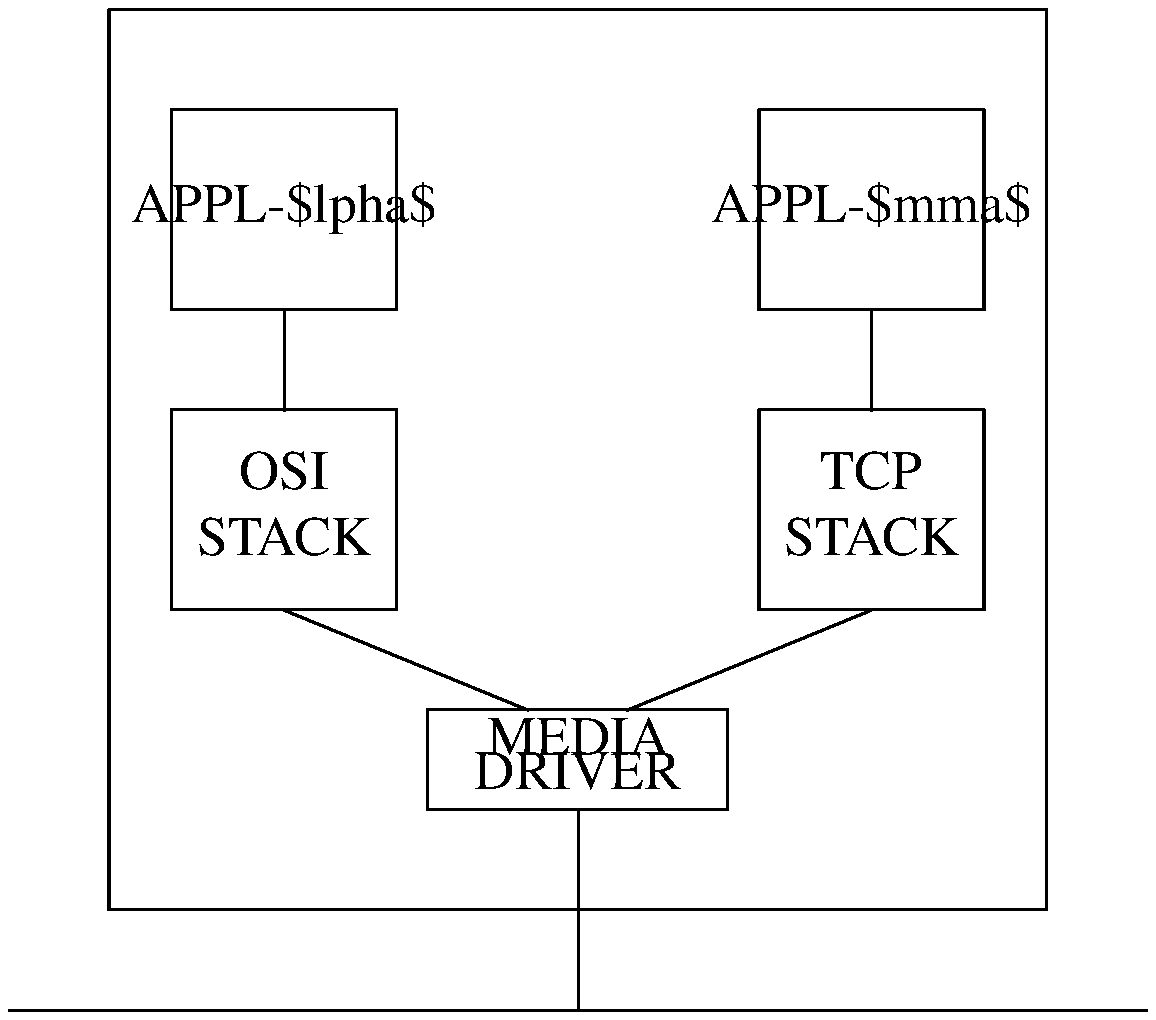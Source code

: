 .PS
.ps 20
## figure 1
B1a:	box "APPL-$\alpha$" height boxht+lineht/2+boxht/2 width 3*boxwid/2
B1:	box invis with .s at B1a.s height boxht/2
B2:	box invis with .sw at (B1.se.x+3*linewid/2, B1.sw.y+lineht/2) \
		height boxht/2
B2a:	box invis with .s at B2.n
B3a:	box "APPL-$\gamma$"  with .sw at (B2.se.x+3*linewid/2-boxht/2, B1a.sw.y) \
	    height boxht+lineht/2+boxht/2 width 3*boxwid/2
B3:	box invis with .s at B3a.s height boxht/2
##
B4:	box "OSI" "" "STACK" with .n at (B1.s.x, B1.s.y-lineht) \
		height 2*boxht width 3*boxwid/2
B5:	box "TCP" "" "STACK"with .n at (B3.s.x, B3.s.y-lineht) \
		height 2*boxht width 3*boxwid/2
##
B6:	box "MEDIA" "DRIVER" with .n at ((B4.s.x+B5.s.x)/2, B4.s.y-lineht) \
	width 2*boxwid
##
	line from B1.s to (B4.n.x, B4.n.y)
	line from B3.s to (B5.n.x, B5.n.y)
	line from B4.s to (B6.n.x-boxwid/3, B6.n.y)
	line from B5.s to (B6.n.x+boxwid/3, B6.n.y)
	line from B6.s to (B6.s.x, B6.s.y-2*lineht)
	line from (B1.w.x-2*linewid, B6.s.y-2*lineht) \
	     to   (B3.e.x+2*linewid, B6.s.y-2*lineht)
##
B7:	box with .nw at (B1.nw.x-linewid, B2a.nw.y+lineht) \
		width B3.e.x-B1.w.x+2*linewid \
		height B2a.n.y-B6.s.y+2*lineht
##
.PE
